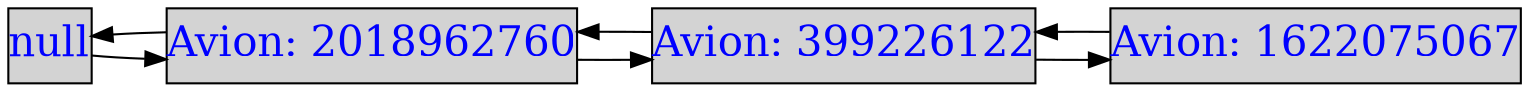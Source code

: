 digraph lista{
rankdir=LR
node [margin=0 fontcolor=blue fontsize=20 width=0.5 shape=box style=filled]
nodo357405844[label="null"];
nodo2018962760[label="Avion: 2018962760"];
nodo357405844->nodo2018962760;
nodo2018962760->nodo357405844;
nodo399226122[label="Avion: 399226122"];
nodo2018962760->nodo399226122;
nodo399226122->nodo2018962760;
nodo1622075067[label="Avion: 1622075067"];
nodo399226122->nodo1622075067;
nodo1622075067->nodo399226122;


}
